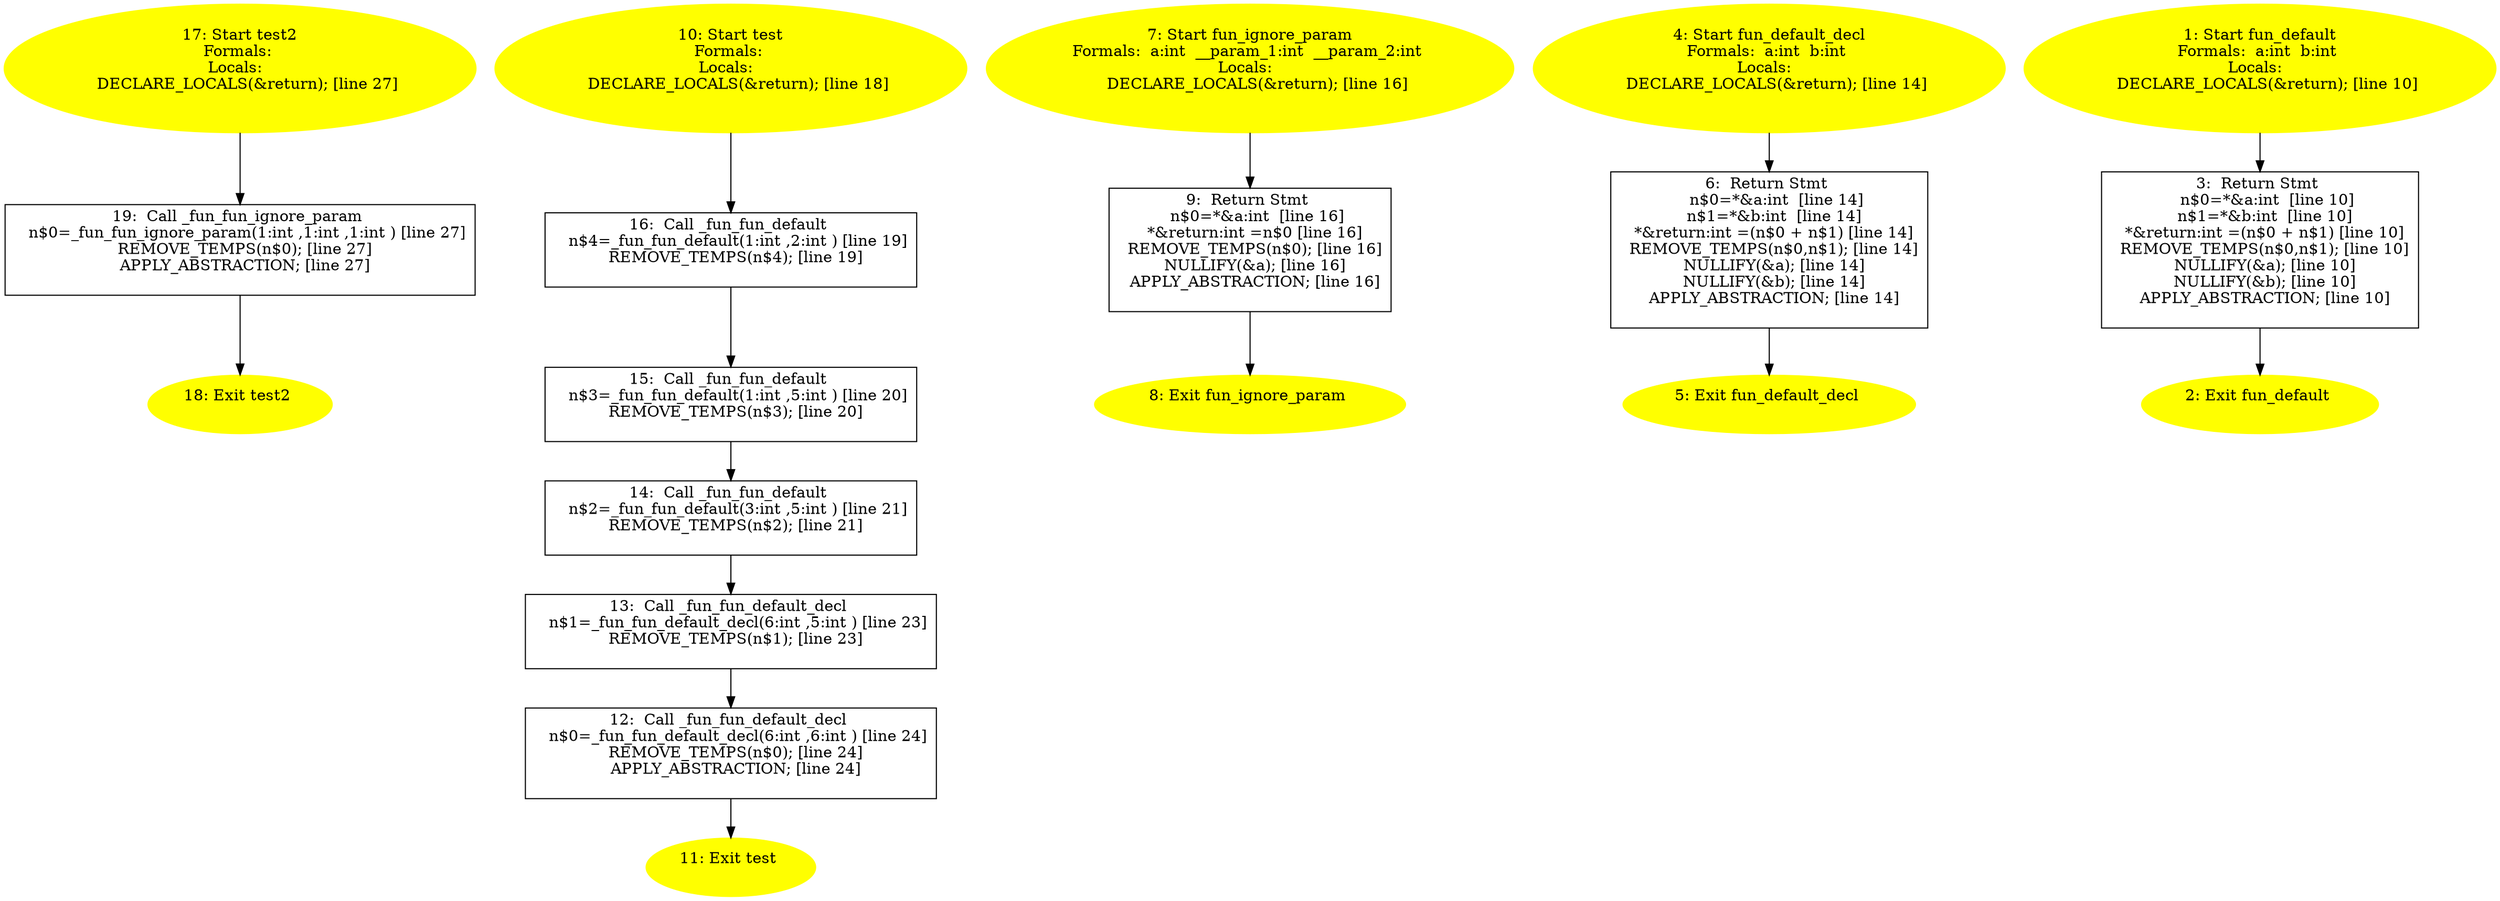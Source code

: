 digraph iCFG {
19 [label="19:  Call _fun_fun_ignore_param \n   n$0=_fun_fun_ignore_param(1:int ,1:int ,1:int ) [line 27]\n  REMOVE_TEMPS(n$0); [line 27]\n  APPLY_ABSTRACTION; [line 27]\n " shape="box"]
	

	 19 -> 18 ;
18 [label="18: Exit test2 \n  " color=yellow style=filled]
	

17 [label="17: Start test2\nFormals: \nLocals:  \n   DECLARE_LOCALS(&return); [line 27]\n " color=yellow style=filled]
	

	 17 -> 19 ;
16 [label="16:  Call _fun_fun_default \n   n$4=_fun_fun_default(1:int ,2:int ) [line 19]\n  REMOVE_TEMPS(n$4); [line 19]\n " shape="box"]
	

	 16 -> 15 ;
15 [label="15:  Call _fun_fun_default \n   n$3=_fun_fun_default(1:int ,5:int ) [line 20]\n  REMOVE_TEMPS(n$3); [line 20]\n " shape="box"]
	

	 15 -> 14 ;
14 [label="14:  Call _fun_fun_default \n   n$2=_fun_fun_default(3:int ,5:int ) [line 21]\n  REMOVE_TEMPS(n$2); [line 21]\n " shape="box"]
	

	 14 -> 13 ;
13 [label="13:  Call _fun_fun_default_decl \n   n$1=_fun_fun_default_decl(6:int ,5:int ) [line 23]\n  REMOVE_TEMPS(n$1); [line 23]\n " shape="box"]
	

	 13 -> 12 ;
12 [label="12:  Call _fun_fun_default_decl \n   n$0=_fun_fun_default_decl(6:int ,6:int ) [line 24]\n  REMOVE_TEMPS(n$0); [line 24]\n  APPLY_ABSTRACTION; [line 24]\n " shape="box"]
	

	 12 -> 11 ;
11 [label="11: Exit test \n  " color=yellow style=filled]
	

10 [label="10: Start test\nFormals: \nLocals:  \n   DECLARE_LOCALS(&return); [line 18]\n " color=yellow style=filled]
	

	 10 -> 16 ;
9 [label="9:  Return Stmt \n   n$0=*&a:int  [line 16]\n  *&return:int =n$0 [line 16]\n  REMOVE_TEMPS(n$0); [line 16]\n  NULLIFY(&a); [line 16]\n  APPLY_ABSTRACTION; [line 16]\n " shape="box"]
	

	 9 -> 8 ;
8 [label="8: Exit fun_ignore_param \n  " color=yellow style=filled]
	

7 [label="7: Start fun_ignore_param\nFormals:  a:int  __param_1:int  __param_2:int \nLocals:  \n   DECLARE_LOCALS(&return); [line 16]\n " color=yellow style=filled]
	

	 7 -> 9 ;
6 [label="6:  Return Stmt \n   n$0=*&a:int  [line 14]\n  n$1=*&b:int  [line 14]\n  *&return:int =(n$0 + n$1) [line 14]\n  REMOVE_TEMPS(n$0,n$1); [line 14]\n  NULLIFY(&a); [line 14]\n  NULLIFY(&b); [line 14]\n  APPLY_ABSTRACTION; [line 14]\n " shape="box"]
	

	 6 -> 5 ;
5 [label="5: Exit fun_default_decl \n  " color=yellow style=filled]
	

4 [label="4: Start fun_default_decl\nFormals:  a:int  b:int \nLocals:  \n   DECLARE_LOCALS(&return); [line 14]\n " color=yellow style=filled]
	

	 4 -> 6 ;
3 [label="3:  Return Stmt \n   n$0=*&a:int  [line 10]\n  n$1=*&b:int  [line 10]\n  *&return:int =(n$0 + n$1) [line 10]\n  REMOVE_TEMPS(n$0,n$1); [line 10]\n  NULLIFY(&a); [line 10]\n  NULLIFY(&b); [line 10]\n  APPLY_ABSTRACTION; [line 10]\n " shape="box"]
	

	 3 -> 2 ;
2 [label="2: Exit fun_default \n  " color=yellow style=filled]
	

1 [label="1: Start fun_default\nFormals:  a:int  b:int \nLocals:  \n   DECLARE_LOCALS(&return); [line 10]\n " color=yellow style=filled]
	

	 1 -> 3 ;
}
